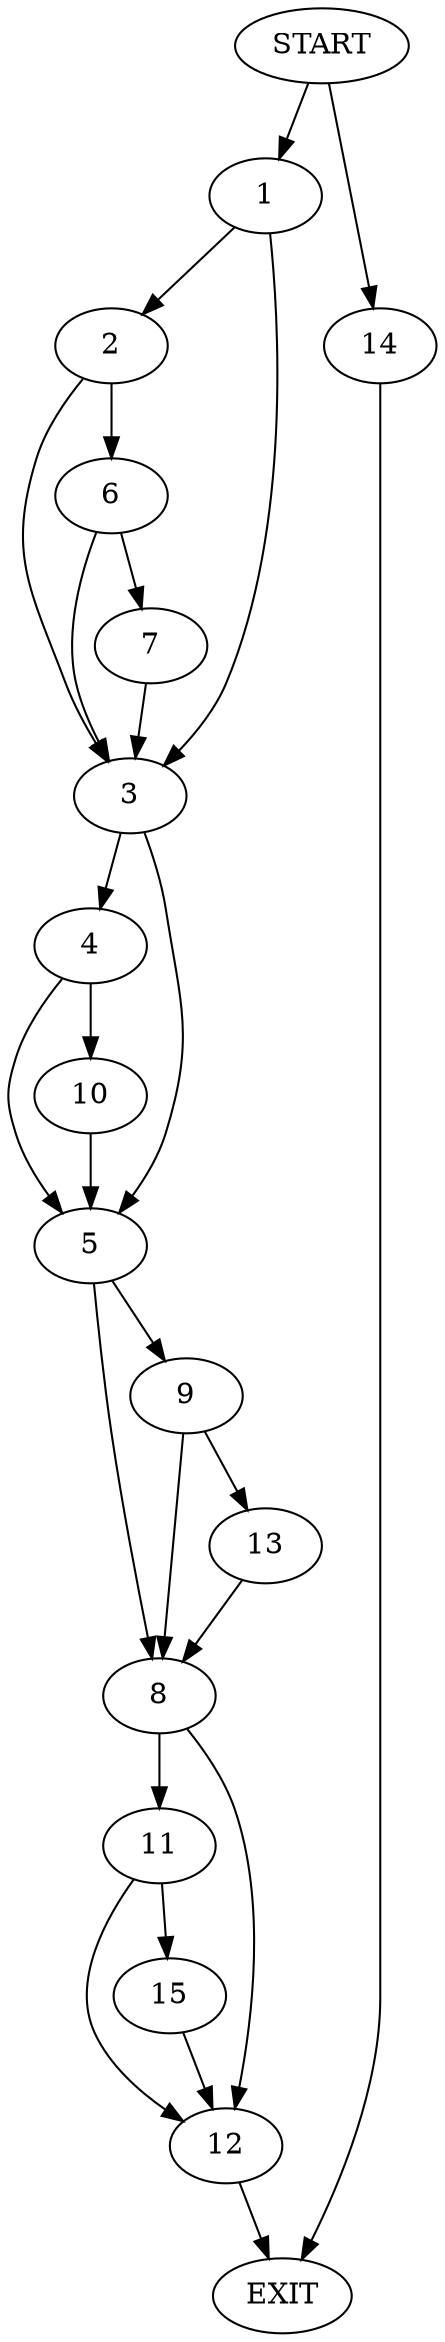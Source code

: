 digraph {
0 [label="START"]
16 [label="EXIT"]
0 -> 1
1 -> 2
1 -> 3
3 -> 4
3 -> 5
2 -> 6
2 -> 3
6 -> 7
6 -> 3
7 -> 3
5 -> 8
5 -> 9
4 -> 10
4 -> 5
10 -> 5
8 -> 11
8 -> 12
9 -> 8
9 -> 13
13 -> 8
0 -> 14
14 -> 16
11 -> 15
11 -> 12
12 -> 16
15 -> 12
}
